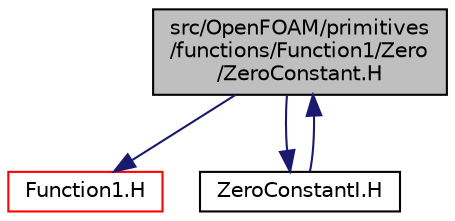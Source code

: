 digraph "src/OpenFOAM/primitives/functions/Function1/Zero/ZeroConstant.H"
{
  bgcolor="transparent";
  edge [fontname="Helvetica",fontsize="10",labelfontname="Helvetica",labelfontsize="10"];
  node [fontname="Helvetica",fontsize="10",shape=record];
  Node1 [label="src/OpenFOAM/primitives\l/functions/Function1/Zero\l/ZeroConstant.H",height=0.2,width=0.4,color="black", fillcolor="grey75", style="filled" fontcolor="black"];
  Node1 -> Node2 [color="midnightblue",fontsize="10",style="solid",fontname="Helvetica"];
  Node2 [label="Function1.H",height=0.2,width=0.4,color="red",URL="$Function1_8H.html"];
  Node1 -> Node3 [color="midnightblue",fontsize="10",style="solid",fontname="Helvetica"];
  Node3 [label="ZeroConstantI.H",height=0.2,width=0.4,color="black",URL="$ZeroConstantI_8H.html"];
  Node3 -> Node1 [color="midnightblue",fontsize="10",style="solid",fontname="Helvetica"];
}
